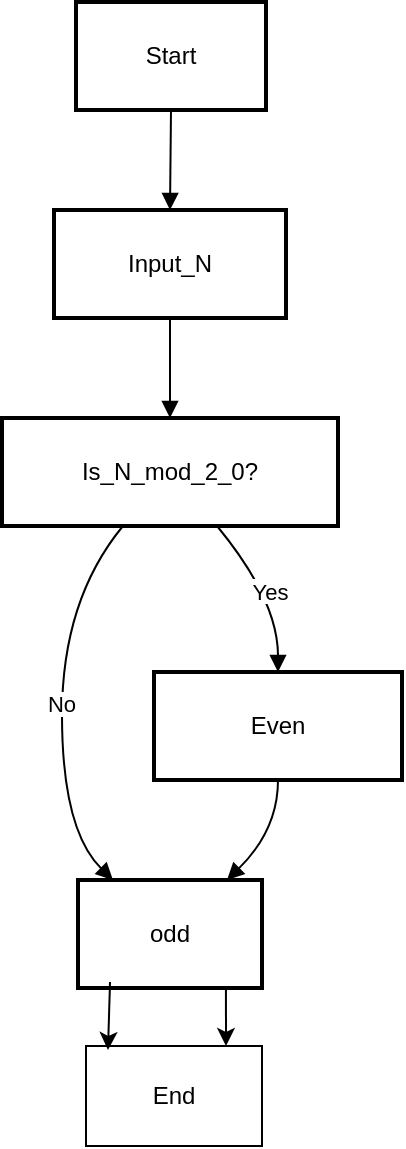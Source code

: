 <mxfile version="26.1.0">
  <diagram name="Page-1" id="e8c5fuDYWw_NqFubpVvG">
    <mxGraphModel dx="1426" dy="901" grid="1" gridSize="10" guides="1" tooltips="1" connect="1" arrows="1" fold="1" page="1" pageScale="1" pageWidth="850" pageHeight="1100" math="0" shadow="0">
      <root>
        <mxCell id="0" />
        <mxCell id="1" parent="0" />
        <mxCell id="2" value="Start" style="whiteSpace=wrap;strokeWidth=2;" parent="1" vertex="1">
          <mxGeometry x="45" y="8" width="95" height="54" as="geometry" />
        </mxCell>
        <mxCell id="3" value="Input_N" style="whiteSpace=wrap;strokeWidth=2;" parent="1" vertex="1">
          <mxGeometry x="34" y="112" width="116" height="54" as="geometry" />
        </mxCell>
        <mxCell id="4" value="Is_N_mod_2_0?" style="whiteSpace=wrap;strokeWidth=2;" parent="1" vertex="1">
          <mxGeometry x="8" y="216" width="168" height="54" as="geometry" />
        </mxCell>
        <mxCell id="5" value="odd" style="whiteSpace=wrap;strokeWidth=2;" parent="1" vertex="1">
          <mxGeometry x="46" y="447" width="92" height="54" as="geometry" />
        </mxCell>
        <mxCell id="6" value="Even" style="whiteSpace=wrap;strokeWidth=2;" parent="1" vertex="1">
          <mxGeometry x="84" y="343" width="124" height="54" as="geometry" />
        </mxCell>
        <mxCell id="7" value="" style="curved=1;startArrow=none;endArrow=block;exitX=0.5;exitY=1;entryX=0.5;entryY=0;" parent="1" source="2" target="3" edge="1">
          <mxGeometry relative="1" as="geometry">
            <Array as="points" />
          </mxGeometry>
        </mxCell>
        <mxCell id="8" value="" style="curved=1;startArrow=none;endArrow=block;exitX=0.5;exitY=1;entryX=0.5;entryY=0;" parent="1" source="3" target="4" edge="1">
          <mxGeometry relative="1" as="geometry">
            <Array as="points" />
          </mxGeometry>
        </mxCell>
        <mxCell id="9" value="No" style="curved=1;startArrow=none;endArrow=block;exitX=0.36;exitY=1;entryX=0.19;entryY=0;" parent="1" source="4" target="5" edge="1">
          <mxGeometry relative="1" as="geometry">
            <Array as="points">
              <mxPoint x="38" y="307" />
              <mxPoint x="38" y="422" />
            </Array>
          </mxGeometry>
        </mxCell>
        <mxCell id="10" value="Yes" style="curved=1;startArrow=none;endArrow=block;exitX=0.64;exitY=1;entryX=0.5;entryY=0;" parent="1" source="4" target="6" edge="1">
          <mxGeometry relative="1" as="geometry">
            <Array as="points">
              <mxPoint x="146" y="307" />
            </Array>
          </mxGeometry>
        </mxCell>
        <mxCell id="11" value="" style="curved=1;startArrow=none;endArrow=block;exitX=0.5;exitY=1;entryX=0.81;entryY=0;" parent="1" source="6" target="5" edge="1">
          <mxGeometry relative="1" as="geometry">
            <Array as="points">
              <mxPoint x="146" y="422" />
            </Array>
          </mxGeometry>
        </mxCell>
        <mxCell id="sPHmV_Nb7Op5dU4Fa1UL-11" value="End" style="rounded=0;whiteSpace=wrap;html=1;" parent="1" vertex="1">
          <mxGeometry x="50" y="530" width="88" height="50" as="geometry" />
        </mxCell>
        <mxCell id="sPHmV_Nb7Op5dU4Fa1UL-13" value="" style="endArrow=classic;html=1;rounded=0;exitX=0.174;exitY=0.944;exitDx=0;exitDy=0;exitPerimeter=0;entryX=0.125;entryY=0.04;entryDx=0;entryDy=0;entryPerimeter=0;" parent="1" source="5" target="sPHmV_Nb7Op5dU4Fa1UL-11" edge="1">
          <mxGeometry width="50" height="50" relative="1" as="geometry">
            <mxPoint x="60" y="510" as="sourcePoint" />
            <mxPoint x="70" y="545" as="targetPoint" />
          </mxGeometry>
        </mxCell>
        <mxCell id="sPHmV_Nb7Op5dU4Fa1UL-14" value="" style="endArrow=classic;html=1;rounded=0;exitX=0.804;exitY=0.981;exitDx=0;exitDy=0;exitPerimeter=0;" parent="1" source="5" edge="1">
          <mxGeometry width="50" height="50" relative="1" as="geometry">
            <mxPoint x="120" y="510" as="sourcePoint" />
            <mxPoint x="120" y="530" as="targetPoint" />
          </mxGeometry>
        </mxCell>
      </root>
    </mxGraphModel>
  </diagram>
</mxfile>
